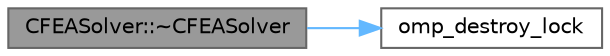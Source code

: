 digraph "CFEASolver::~CFEASolver"
{
 // LATEX_PDF_SIZE
  bgcolor="transparent";
  edge [fontname=Helvetica,fontsize=10,labelfontname=Helvetica,labelfontsize=10];
  node [fontname=Helvetica,fontsize=10,shape=box,height=0.2,width=0.4];
  rankdir="LR";
  Node1 [id="Node000001",label="CFEASolver::~CFEASolver",height=0.2,width=0.4,color="gray40", fillcolor="grey60", style="filled", fontcolor="black",tooltip="Destructor of the class."];
  Node1 -> Node2 [id="edge1_Node000001_Node000002",color="steelblue1",style="solid",tooltip=" "];
  Node2 [id="Node000002",label="omp_destroy_lock",height=0.2,width=0.4,color="grey40", fillcolor="white", style="filled",URL="$omp__structure_8hpp.html#af4df92e231a75a0462319415cfdd6d33",tooltip=" "];
}
